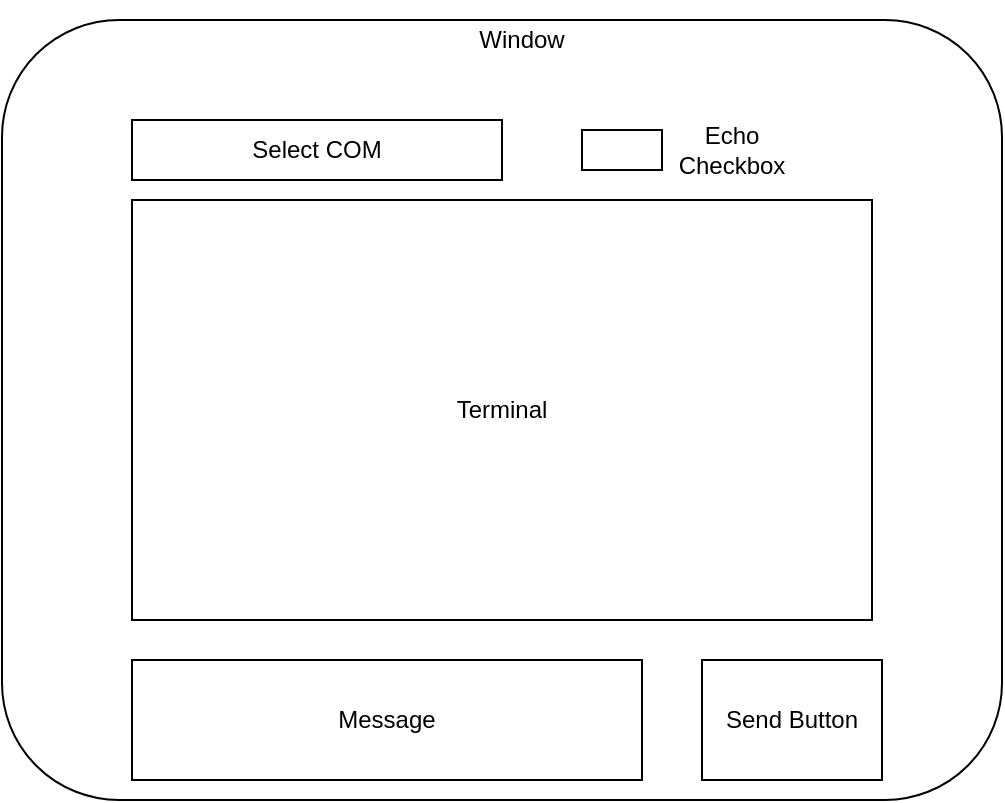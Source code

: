 <mxfile version="14.5.3" type="device" pages="4"><diagram id="C5RBs43oDa-KdzZeNtuy" name="UI"><mxGraphModel dx="782" dy="437" grid="1" gridSize="10" guides="1" tooltips="1" connect="1" arrows="1" fold="1" page="1" pageScale="1" pageWidth="827" pageHeight="1169" math="0" shadow="0"><root><mxCell id="WIyWlLk6GJQsqaUBKTNV-0"/><mxCell id="WIyWlLk6GJQsqaUBKTNV-1" parent="WIyWlLk6GJQsqaUBKTNV-0"/><mxCell id="WIyWlLk6GJQsqaUBKTNV-3" value="" style="rounded=1;whiteSpace=wrap;html=1;fontSize=12;glass=0;strokeWidth=1;shadow=0;" parent="WIyWlLk6GJQsqaUBKTNV-1" vertex="1"><mxGeometry x="160" y="80" width="500" height="390" as="geometry"/></mxCell><mxCell id="VQI6n1jMT1DMfhPbuDBP-0" value="Window" style="text;html=1;strokeColor=none;fillColor=none;align=center;verticalAlign=middle;whiteSpace=wrap;rounded=0;" vertex="1" parent="WIyWlLk6GJQsqaUBKTNV-1"><mxGeometry x="370" y="70" width="100" height="40" as="geometry"/></mxCell><mxCell id="VQI6n1jMT1DMfhPbuDBP-1" value="Terminal" style="rounded=0;whiteSpace=wrap;html=1;" vertex="1" parent="WIyWlLk6GJQsqaUBKTNV-1"><mxGeometry x="225" y="170" width="370" height="210" as="geometry"/></mxCell><mxCell id="VQI6n1jMT1DMfhPbuDBP-2" value="Message" style="rounded=0;whiteSpace=wrap;html=1;" vertex="1" parent="WIyWlLk6GJQsqaUBKTNV-1"><mxGeometry x="225" y="400" width="255" height="60" as="geometry"/></mxCell><mxCell id="VQI6n1jMT1DMfhPbuDBP-3" value="Send Button" style="rounded=0;whiteSpace=wrap;html=1;" vertex="1" parent="WIyWlLk6GJQsqaUBKTNV-1"><mxGeometry x="510" y="400" width="90" height="60" as="geometry"/></mxCell><mxCell id="VQI6n1jMT1DMfhPbuDBP-4" value="Select COM" style="rounded=0;whiteSpace=wrap;html=1;" vertex="1" parent="WIyWlLk6GJQsqaUBKTNV-1"><mxGeometry x="225" y="130" width="185" height="30" as="geometry"/></mxCell><mxCell id="igOAcDcyyPo85hHk_hVR-0" value="" style="rounded=0;whiteSpace=wrap;html=1;" vertex="1" parent="WIyWlLk6GJQsqaUBKTNV-1"><mxGeometry x="450" y="135" width="40" height="20" as="geometry"/></mxCell><mxCell id="igOAcDcyyPo85hHk_hVR-2" value="Echo Checkbox" style="text;html=1;strokeColor=none;fillColor=none;align=center;verticalAlign=middle;whiteSpace=wrap;rounded=0;" vertex="1" parent="WIyWlLk6GJQsqaUBKTNV-1"><mxGeometry x="490" y="127.5" width="70" height="35" as="geometry"/></mxCell></root></mxGraphModel></diagram><diagram id="j2Ya111Fw4fpo-8q6ym5" name="Serial Port Init"><mxGraphModel dx="782" dy="437" grid="1" gridSize="10" guides="1" tooltips="1" connect="1" arrows="1" fold="1" page="1" pageScale="1" pageWidth="850" pageHeight="1100" math="0" shadow="0"><root><mxCell id="4F1Qc4zdkVspAqIBcH6q-0"/><mxCell id="4F1Qc4zdkVspAqIBcH6q-1" parent="4F1Qc4zdkVspAqIBcH6q-0"/><mxCell id="4F1Qc4zdkVspAqIBcH6q-4" value="" style="edgeStyle=orthogonalEdgeStyle;rounded=0;orthogonalLoop=1;jettySize=auto;html=1;entryX=0.5;entryY=0;entryDx=0;entryDy=0;" edge="1" parent="4F1Qc4zdkVspAqIBcH6q-1" source="4F1Qc4zdkVspAqIBcH6q-2" target="VlCXBBU7AvH0uk2upYPb-2"><mxGeometry relative="1" as="geometry"/></mxCell><mxCell id="4F1Qc4zdkVspAqIBcH6q-2" value="Default state at initial Start-up" style="rounded=1;whiteSpace=wrap;html=1;" vertex="1" parent="4F1Qc4zdkVspAqIBcH6q-1"><mxGeometry x="340" y="30" width="120" height="60" as="geometry"/></mxCell><mxCell id="4F1Qc4zdkVspAqIBcH6q-9" value="Yes" style="edgeStyle=orthogonalEdgeStyle;rounded=0;orthogonalLoop=1;jettySize=auto;html=1;exitX=0;exitY=0.5;exitDx=0;exitDy=0;entryX=0;entryY=0.5;entryDx=0;entryDy=0;" edge="1" parent="4F1Qc4zdkVspAqIBcH6q-1" source="VlCXBBU7AvH0uk2upYPb-2" target="4F1Qc4zdkVspAqIBcH6q-8"><mxGeometry x="-0.868" relative="1" as="geometry"><mxPoint x="400" y="490" as="sourcePoint"/><Array as="points"><mxPoint x="325" y="180"/><mxPoint x="325" y="430"/></Array><mxPoint as="offset"/></mxGeometry></mxCell><mxCell id="4F1Qc4zdkVspAqIBcH6q-7" value="" style="edgeStyle=orthogonalEdgeStyle;rounded=0;orthogonalLoop=1;jettySize=auto;html=1;entryX=1;entryY=0.5;entryDx=0;entryDy=0;exitX=1;exitY=0.5;exitDx=0;exitDy=0;" edge="1" parent="4F1Qc4zdkVspAqIBcH6q-1" source="4F1Qc4zdkVspAqIBcH6q-6" target="4F1Qc4zdkVspAqIBcH6q-2"><mxGeometry relative="1" as="geometry"/></mxCell><mxCell id="4F1Qc4zdkVspAqIBcH6q-6" value="Request user for COM port in terminal" style="rounded=1;whiteSpace=wrap;html=1;" vertex="1" parent="4F1Qc4zdkVspAqIBcH6q-1"><mxGeometry x="490" y="290" width="120" height="60" as="geometry"/></mxCell><mxCell id="4F1Qc4zdkVspAqIBcH6q-11" value="" style="edgeStyle=orthogonalEdgeStyle;rounded=0;orthogonalLoop=1;jettySize=auto;html=1;" edge="1" parent="4F1Qc4zdkVspAqIBcH6q-1" source="4F1Qc4zdkVspAqIBcH6q-8" target="4F1Qc4zdkVspAqIBcH6q-10"><mxGeometry relative="1" as="geometry"/></mxCell><mxCell id="4F1Qc4zdkVspAqIBcH6q-8" value="Set COM settings and open port" style="rounded=1;whiteSpace=wrap;html=1;" vertex="1" parent="4F1Qc4zdkVspAqIBcH6q-1"><mxGeometry x="340" y="400" width="120" height="60" as="geometry"/></mxCell><mxCell id="4F1Qc4zdkVspAqIBcH6q-16" value="No" style="edgeStyle=orthogonalEdgeStyle;rounded=0;orthogonalLoop=1;jettySize=auto;html=1;" edge="1" parent="4F1Qc4zdkVspAqIBcH6q-1" source="4F1Qc4zdkVspAqIBcH6q-10" target="4F1Qc4zdkVspAqIBcH6q-15"><mxGeometry relative="1" as="geometry"/></mxCell><mxCell id="4F1Qc4zdkVspAqIBcH6q-10" value="Port busy / COM invalid?" style="rhombus;whiteSpace=wrap;html=1;" vertex="1" parent="4F1Qc4zdkVspAqIBcH6q-1"><mxGeometry x="360" y="490" width="80" height="80" as="geometry"/></mxCell><mxCell id="4F1Qc4zdkVspAqIBcH6q-12" value="Yes" style="edgeStyle=orthogonalEdgeStyle;rounded=0;orthogonalLoop=1;jettySize=auto;html=1;entryX=0;entryY=0.5;entryDx=0;entryDy=0;" edge="1" parent="4F1Qc4zdkVspAqIBcH6q-1" source="4F1Qc4zdkVspAqIBcH6q-10" target="4F1Qc4zdkVspAqIBcH6q-13"><mxGeometry relative="1" as="geometry"><mxPoint x="470" y="530" as="sourcePoint"/><mxPoint x="580" y="460" as="targetPoint"/><Array as="points"><mxPoint x="480" y="530"/></Array></mxGeometry></mxCell><mxCell id="4F1Qc4zdkVspAqIBcH6q-13" value="Return Invalid port message to terminal" style="rounded=1;whiteSpace=wrap;html=1;" vertex="1" parent="4F1Qc4zdkVspAqIBcH6q-1"><mxGeometry x="480" y="500" width="120" height="60" as="geometry"/></mxCell><mxCell id="4F1Qc4zdkVspAqIBcH6q-14" value="" style="edgeStyle=orthogonalEdgeStyle;rounded=0;orthogonalLoop=1;jettySize=auto;html=1;entryX=1;entryY=0.5;entryDx=0;entryDy=0;exitX=1;exitY=0.5;exitDx=0;exitDy=0;" edge="1" parent="4F1Qc4zdkVspAqIBcH6q-1" source="4F1Qc4zdkVspAqIBcH6q-13" target="4F1Qc4zdkVspAqIBcH6q-2"><mxGeometry relative="1" as="geometry"><mxPoint x="600" y="620" as="sourcePoint"/><mxPoint x="610" y="220" as="targetPoint"/><Array as="points"><mxPoint x="630" y="530"/><mxPoint x="630" y="60"/></Array></mxGeometry></mxCell><mxCell id="4F1Qc4zdkVspAqIBcH6q-15" value="Return success message" style="rounded=1;whiteSpace=wrap;html=1;" vertex="1" parent="4F1Qc4zdkVspAqIBcH6q-1"><mxGeometry x="340" y="600" width="120" height="60" as="geometry"/></mxCell><mxCell id="VlCXBBU7AvH0uk2upYPb-1" value="Yes" style="edgeStyle=orthogonalEdgeStyle;rounded=0;orthogonalLoop=1;jettySize=auto;html=1;exitX=1;exitY=0.5;exitDx=0;exitDy=0;entryX=0;entryY=0.5;entryDx=0;entryDy=0;" edge="1" parent="4F1Qc4zdkVspAqIBcH6q-1" source="VlCXBBU7AvH0uk2upYPb-0" target="4F1Qc4zdkVspAqIBcH6q-6"><mxGeometry x="-0.303" relative="1" as="geometry"><mxPoint x="400" y="400" as="sourcePoint"/><mxPoint x="450" y="410" as="targetPoint"/><Array as="points"/><mxPoint as="offset"/></mxGeometry></mxCell><mxCell id="VlCXBBU7AvH0uk2upYPb-0" value="User attempts to send message?" style="rhombus;whiteSpace=wrap;html=1;" vertex="1" parent="4F1Qc4zdkVspAqIBcH6q-1"><mxGeometry x="345" y="270" width="110" height="100" as="geometry"/></mxCell><mxCell id="VlCXBBU7AvH0uk2upYPb-6" value="No" style="edgeStyle=orthogonalEdgeStyle;rounded=0;orthogonalLoop=1;jettySize=auto;html=1;" edge="1" parent="4F1Qc4zdkVspAqIBcH6q-1" source="VlCXBBU7AvH0uk2upYPb-2" target="VlCXBBU7AvH0uk2upYPb-0"><mxGeometry relative="1" as="geometry"/></mxCell><mxCell id="VlCXBBU7AvH0uk2upYPb-2" value="User set COM port Value?" style="rhombus;whiteSpace=wrap;html=1;" vertex="1" parent="4F1Qc4zdkVspAqIBcH6q-1"><mxGeometry x="345" y="120" width="110" height="120" as="geometry"/></mxCell></root></mxGraphModel></diagram><diagram id="GpZIorRW08Y700v-56Wo" name="Serial Port Send"><mxGraphModel dx="782" dy="437" grid="1" gridSize="10" guides="1" tooltips="1" connect="1" arrows="1" fold="1" page="1" pageScale="1" pageWidth="850" pageHeight="1100" math="0" shadow="0"><root><mxCell id="aBipNQn3-AvBUqk2bxG8-0"/><mxCell id="aBipNQn3-AvBUqk2bxG8-1" parent="aBipNQn3-AvBUqk2bxG8-0"/><mxCell id="ZJ9Al0kS4BlE6OFtYXHg-2" value="" style="edgeStyle=orthogonalEdgeStyle;rounded=0;orthogonalLoop=1;jettySize=auto;html=1;entryX=0.5;entryY=0;entryDx=0;entryDy=0;" edge="1" parent="aBipNQn3-AvBUqk2bxG8-1" source="ZJ9Al0kS4BlE6OFtYXHg-0" target="W4UCT6hbfEV4_a1l6ap3-6"><mxGeometry relative="1" as="geometry"><mxPoint x="400" y="140" as="targetPoint"/></mxGeometry></mxCell><mxCell id="ZJ9Al0kS4BlE6OFtYXHg-0" value="User inputs data on message slot" style="rounded=1;whiteSpace=wrap;html=1;" vertex="1" parent="aBipNQn3-AvBUqk2bxG8-1"><mxGeometry x="340" y="10" width="120" height="60" as="geometry"/></mxCell><mxCell id="ZJ9Al0kS4BlE6OFtYXHg-4" value="Yes" style="edgeStyle=orthogonalEdgeStyle;rounded=0;orthogonalLoop=1;jettySize=auto;html=1;entryX=0.5;entryY=0;entryDx=0;entryDy=0;exitX=0.5;exitY=1;exitDx=0;exitDy=0;" edge="1" parent="aBipNQn3-AvBUqk2bxG8-1" source="W4UCT6hbfEV4_a1l6ap3-6" target="W4UCT6hbfEV4_a1l6ap3-0"><mxGeometry relative="1" as="geometry"><mxPoint x="400" y="200" as="sourcePoint"/><mxPoint x="400" y="230" as="targetPoint"/></mxGeometry></mxCell><mxCell id="ZJ9Al0kS4BlE6OFtYXHg-6" value="" style="edgeStyle=orthogonalEdgeStyle;rounded=0;orthogonalLoop=1;jettySize=auto;html=1;" edge="1" parent="aBipNQn3-AvBUqk2bxG8-1" source="ZJ9Al0kS4BlE6OFtYXHg-3" target="ZJ9Al0kS4BlE6OFtYXHg-5"><mxGeometry relative="1" as="geometry"/></mxCell><mxCell id="ZJ9Al0kS4BlE6OFtYXHg-3" value="Load into transmit_msg array" style="whiteSpace=wrap;html=1;rounded=1;" vertex="1" parent="aBipNQn3-AvBUqk2bxG8-1"><mxGeometry x="340" y="390" width="120" height="60" as="geometry"/></mxCell><mxCell id="ZJ9Al0kS4BlE6OFtYXHg-8" value="" style="edgeStyle=orthogonalEdgeStyle;rounded=0;orthogonalLoop=1;jettySize=auto;html=1;" edge="1" parent="aBipNQn3-AvBUqk2bxG8-1" source="ZJ9Al0kS4BlE6OFtYXHg-5" target="ZJ9Al0kS4BlE6OFtYXHg-7"><mxGeometry relative="1" as="geometry"/></mxCell><mxCell id="ZJ9Al0kS4BlE6OFtYXHg-5" value="Generate CRC and append to message array" style="whiteSpace=wrap;html=1;rounded=1;" vertex="1" parent="aBipNQn3-AvBUqk2bxG8-1"><mxGeometry x="340" y="480" width="120" height="60" as="geometry"/></mxCell><mxCell id="ZJ9Al0kS4BlE6OFtYXHg-10" value="" style="edgeStyle=orthogonalEdgeStyle;rounded=0;orthogonalLoop=1;jettySize=auto;html=1;" edge="1" parent="aBipNQn3-AvBUqk2bxG8-1" source="ZJ9Al0kS4BlE6OFtYXHg-7" target="ZJ9Al0kS4BlE6OFtYXHg-9"><mxGeometry relative="1" as="geometry"/></mxCell><mxCell id="ZJ9Al0kS4BlE6OFtYXHg-7" value="Transmit" style="whiteSpace=wrap;html=1;rounded=1;" vertex="1" parent="aBipNQn3-AvBUqk2bxG8-1"><mxGeometry x="340" y="580" width="120" height="60" as="geometry"/></mxCell><mxCell id="ZJ9Al0kS4BlE6OFtYXHg-15" value="Yes" style="edgeStyle=orthogonalEdgeStyle;rounded=0;orthogonalLoop=1;jettySize=auto;html=1;entryX=0.5;entryY=0;entryDx=0;entryDy=0;" edge="1" parent="aBipNQn3-AvBUqk2bxG8-1" source="ZJ9Al0kS4BlE6OFtYXHg-9" target="DUZyEDQXJeNipjnG4udw-0"><mxGeometry x="0.6" relative="1" as="geometry"><mxPoint x="400" y="790" as="targetPoint"/><mxPoint as="offset"/></mxGeometry></mxCell><mxCell id="ZJ9Al0kS4BlE6OFtYXHg-9" value="Acknowledge received?" style="rhombus;whiteSpace=wrap;html=1;" vertex="1" parent="aBipNQn3-AvBUqk2bxG8-1"><mxGeometry x="355" y="670" width="90" height="90" as="geometry"/></mxCell><mxCell id="ZJ9Al0kS4BlE6OFtYXHg-11" value="No" style="edgeStyle=orthogonalEdgeStyle;rounded=0;orthogonalLoop=1;jettySize=auto;html=1;entryX=1;entryY=0.5;entryDx=0;entryDy=0;exitX=1;exitY=0.5;exitDx=0;exitDy=0;" edge="1" parent="aBipNQn3-AvBUqk2bxG8-1" source="ZJ9Al0kS4BlE6OFtYXHg-9" target="ZJ9Al0kS4BlE6OFtYXHg-7"><mxGeometry x="-0.667" relative="1" as="geometry"><mxPoint x="520" y="490" as="sourcePoint"/><mxPoint x="520" y="540" as="targetPoint"/><Array as="points"><mxPoint x="520" y="715"/><mxPoint x="520" y="610"/></Array><mxPoint as="offset"/></mxGeometry></mxCell><mxCell id="DUZyEDQXJeNipjnG4udw-3" value="" style="edgeStyle=orthogonalEdgeStyle;rounded=0;orthogonalLoop=1;jettySize=auto;html=1;" edge="1" parent="aBipNQn3-AvBUqk2bxG8-1" source="ZJ9Al0kS4BlE6OFtYXHg-14" target="DUZyEDQXJeNipjnG4udw-2"><mxGeometry relative="1" as="geometry"/></mxCell><mxCell id="ZJ9Al0kS4BlE6OFtYXHg-14" value="Echo message to terminal" style="rounded=1;whiteSpace=wrap;html=1;" vertex="1" parent="aBipNQn3-AvBUqk2bxG8-1"><mxGeometry x="340" y="920" width="120" height="60" as="geometry"/></mxCell><mxCell id="DUZyEDQXJeNipjnG4udw-1" value="Yes" style="edgeStyle=orthogonalEdgeStyle;rounded=0;orthogonalLoop=1;jettySize=auto;html=1;" edge="1" parent="aBipNQn3-AvBUqk2bxG8-1" source="DUZyEDQXJeNipjnG4udw-0" target="ZJ9Al0kS4BlE6OFtYXHg-14"><mxGeometry relative="1" as="geometry"/></mxCell><mxCell id="DUZyEDQXJeNipjnG4udw-0" value="Echo is true?" style="rhombus;whiteSpace=wrap;html=1;" vertex="1" parent="aBipNQn3-AvBUqk2bxG8-1"><mxGeometry x="355" y="800" width="90" height="90" as="geometry"/></mxCell><mxCell id="DUZyEDQXJeNipjnG4udw-2" value="Return" style="rounded=1;whiteSpace=wrap;html=1;" vertex="1" parent="aBipNQn3-AvBUqk2bxG8-1"><mxGeometry x="340" y="1020" width="120" height="60" as="geometry"/></mxCell><mxCell id="DUZyEDQXJeNipjnG4udw-4" value="No" style="edgeStyle=orthogonalEdgeStyle;rounded=0;orthogonalLoop=1;jettySize=auto;html=1;exitX=1;exitY=0.5;exitDx=0;exitDy=0;entryX=1;entryY=0.5;entryDx=0;entryDy=0;" edge="1" parent="aBipNQn3-AvBUqk2bxG8-1" source="DUZyEDQXJeNipjnG4udw-0" target="DUZyEDQXJeNipjnG4udw-2"><mxGeometry x="-0.615" relative="1" as="geometry"><mxPoint x="510" y="850" as="sourcePoint"/><mxPoint x="510" y="890" as="targetPoint"/><mxPoint as="offset"/></mxGeometry></mxCell><mxCell id="W4UCT6hbfEV4_a1l6ap3-1" value="Yes" style="edgeStyle=orthogonalEdgeStyle;rounded=0;orthogonalLoop=1;jettySize=auto;html=1;" edge="1" parent="aBipNQn3-AvBUqk2bxG8-1" source="W4UCT6hbfEV4_a1l6ap3-0" target="ZJ9Al0kS4BlE6OFtYXHg-3"><mxGeometry relative="1" as="geometry"/></mxCell><mxCell id="W4UCT6hbfEV4_a1l6ap3-3" value="No" style="edgeStyle=orthogonalEdgeStyle;rounded=0;orthogonalLoop=1;jettySize=auto;html=1;" edge="1" parent="aBipNQn3-AvBUqk2bxG8-1" source="W4UCT6hbfEV4_a1l6ap3-0" target="W4UCT6hbfEV4_a1l6ap3-2"><mxGeometry relative="1" as="geometry"/></mxCell><mxCell id="W4UCT6hbfEV4_a1l6ap3-0" value="msg &amp;lt;= 100 &amp;amp; &amp;gt;= 0?" style="rhombus;whiteSpace=wrap;html=1;" vertex="1" parent="aBipNQn3-AvBUqk2bxG8-1"><mxGeometry x="345" y="250" width="110" height="100" as="geometry"/></mxCell><mxCell id="W4UCT6hbfEV4_a1l6ap3-5" value="" style="edgeStyle=orthogonalEdgeStyle;rounded=0;orthogonalLoop=1;jettySize=auto;html=1;" edge="1" parent="aBipNQn3-AvBUqk2bxG8-1" source="W4UCT6hbfEV4_a1l6ap3-2" target="W4UCT6hbfEV4_a1l6ap3-4"><mxGeometry relative="1" as="geometry"/></mxCell><mxCell id="W4UCT6hbfEV4_a1l6ap3-2" value="Print error message to terminal&amp;nbsp;" style="whiteSpace=wrap;html=1;rounded=1;" vertex="1" parent="aBipNQn3-AvBUqk2bxG8-1"><mxGeometry x="550" y="270" width="120" height="60" as="geometry"/></mxCell><mxCell id="W4UCT6hbfEV4_a1l6ap3-4" value="Return" style="whiteSpace=wrap;html=1;rounded=1;" vertex="1" parent="aBipNQn3-AvBUqk2bxG8-1"><mxGeometry x="550" y="410" width="120" height="60" as="geometry"/></mxCell><mxCell id="W4UCT6hbfEV4_a1l6ap3-6" value="size of input == 1 byte?" style="rhombus;whiteSpace=wrap;html=1;" vertex="1" parent="aBipNQn3-AvBUqk2bxG8-1"><mxGeometry x="345" y="100" width="110" height="100" as="geometry"/></mxCell><mxCell id="W4UCT6hbfEV4_a1l6ap3-7" value="No" style="edgeStyle=orthogonalEdgeStyle;rounded=0;orthogonalLoop=1;jettySize=auto;html=1;exitX=1;exitY=0.5;exitDx=0;exitDy=0;entryX=0.5;entryY=0;entryDx=0;entryDy=0;" edge="1" parent="aBipNQn3-AvBUqk2bxG8-1" source="W4UCT6hbfEV4_a1l6ap3-6" target="W4UCT6hbfEV4_a1l6ap3-2"><mxGeometry x="-0.746" relative="1" as="geometry"><mxPoint x="465" y="310" as="sourcePoint"/><mxPoint x="560" y="310" as="targetPoint"/><mxPoint as="offset"/></mxGeometry></mxCell></root></mxGraphModel></diagram><diagram id="5RGq5jj5liT8E2LM1hjN" name="Serial Port Receive"><mxGraphModel dx="782" dy="437" grid="1" gridSize="10" guides="1" tooltips="1" connect="1" arrows="1" fold="1" page="1" pageScale="1" pageWidth="850" pageHeight="1100" math="0" shadow="0"><root><mxCell id="SxTYIwr5F4cuEYMlaPJz-0"/><mxCell id="SxTYIwr5F4cuEYMlaPJz-1" parent="SxTYIwr5F4cuEYMlaPJz-0"/><mxCell id="RyMSfK8db2bjhGwvhlbP-2" value="" style="edgeStyle=orthogonalEdgeStyle;rounded=0;orthogonalLoop=1;jettySize=auto;html=1;" edge="1" parent="SxTYIwr5F4cuEYMlaPJz-1" source="RyMSfK8db2bjhGwvhlbP-0" target="RyMSfK8db2bjhGwvhlbP-1"><mxGeometry relative="1" as="geometry"/></mxCell><mxCell id="RyMSfK8db2bjhGwvhlbP-0" value="Message received" style="rounded=1;whiteSpace=wrap;html=1;" vertex="1" parent="SxTYIwr5F4cuEYMlaPJz-1"><mxGeometry x="340" y="30" width="120" height="60" as="geometry"/></mxCell><mxCell id="RyMSfK8db2bjhGwvhlbP-4" value="" style="edgeStyle=orthogonalEdgeStyle;rounded=0;orthogonalLoop=1;jettySize=auto;html=1;" edge="1" parent="SxTYIwr5F4cuEYMlaPJz-1" source="RyMSfK8db2bjhGwvhlbP-1" target="RyMSfK8db2bjhGwvhlbP-3"><mxGeometry relative="1" as="geometry"/></mxCell><mxCell id="RyMSfK8db2bjhGwvhlbP-1" value="Check Data integrity (CRC)" style="rounded=1;whiteSpace=wrap;html=1;" vertex="1" parent="SxTYIwr5F4cuEYMlaPJz-1"><mxGeometry x="340" y="120" width="120" height="60" as="geometry"/></mxCell><mxCell id="RyMSfK8db2bjhGwvhlbP-6" value="Yes" style="edgeStyle=orthogonalEdgeStyle;rounded=0;orthogonalLoop=1;jettySize=auto;html=1;entryX=0.5;entryY=0;entryDx=0;entryDy=0;" edge="1" parent="SxTYIwr5F4cuEYMlaPJz-1" source="RyMSfK8db2bjhGwvhlbP-3"><mxGeometry relative="1" as="geometry"><mxPoint x="400" y="360" as="targetPoint"/></mxGeometry></mxCell><mxCell id="RyMSfK8db2bjhGwvhlbP-8" value="No" style="edgeStyle=orthogonalEdgeStyle;rounded=0;orthogonalLoop=1;jettySize=auto;html=1;" edge="1" parent="SxTYIwr5F4cuEYMlaPJz-1" source="RyMSfK8db2bjhGwvhlbP-3" target="RyMSfK8db2bjhGwvhlbP-7"><mxGeometry relative="1" as="geometry"/></mxCell><mxCell id="RyMSfK8db2bjhGwvhlbP-3" value="Data valid?" style="rhombus;whiteSpace=wrap;html=1;" vertex="1" parent="SxTYIwr5F4cuEYMlaPJz-1"><mxGeometry x="360" y="210" width="80" height="80" as="geometry"/></mxCell><mxCell id="RyMSfK8db2bjhGwvhlbP-5" value="Echo data in terminal" style="rounded=1;whiteSpace=wrap;html=1;" vertex="1" parent="SxTYIwr5F4cuEYMlaPJz-1"><mxGeometry x="340" y="360" width="120" height="60" as="geometry"/></mxCell><mxCell id="RyMSfK8db2bjhGwvhlbP-12" value="" style="edgeStyle=orthogonalEdgeStyle;rounded=0;orthogonalLoop=1;jettySize=auto;html=1;" edge="1" parent="SxTYIwr5F4cuEYMlaPJz-1" source="RyMSfK8db2bjhGwvhlbP-7" target="RyMSfK8db2bjhGwvhlbP-11"><mxGeometry relative="1" as="geometry"/></mxCell><mxCell id="RyMSfK8db2bjhGwvhlbP-7" value="Echo receive data corrupted on terminal" style="rounded=1;whiteSpace=wrap;html=1;" vertex="1" parent="SxTYIwr5F4cuEYMlaPJz-1"><mxGeometry x="490" y="220" width="120" height="60" as="geometry"/></mxCell><mxCell id="RyMSfK8db2bjhGwvhlbP-11" value="return" style="rounded=1;whiteSpace=wrap;html=1;" vertex="1" parent="SxTYIwr5F4cuEYMlaPJz-1"><mxGeometry x="640" y="220" width="120" height="60" as="geometry"/></mxCell></root></mxGraphModel></diagram></mxfile>